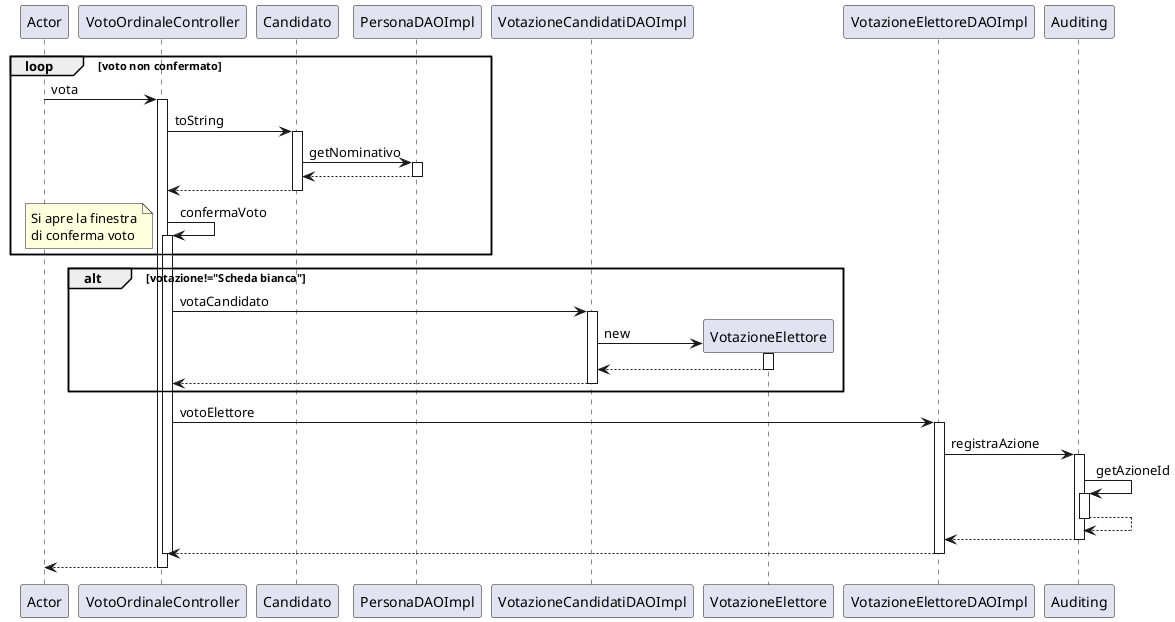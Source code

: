 @startuml
loop voto non confermato
participant Actor
Actor -> VotoOrdinaleController : vota
    activate VotoOrdinaleController
    VotoOrdinaleController -> Candidato : toString
    activate Candidato
    Candidato -> PersonaDAOImpl : getNominativo
    activate PersonaDAOImpl
    PersonaDAOImpl --> Candidato
    deactivate PersonaDAOImpl
    Candidato --> VotoOrdinaleController
    deactivate Candidato
    VotoOrdinaleController -> VotoOrdinaleController : confermaVoto
    note left
        Si apre la finestra
        di conferma voto
    end note
    activate VotoOrdinaleController
end
alt votazione!="Scheda bianca"
    VotoOrdinaleController -> VotazioneCandidatiDAOImpl : votaCandidato
    activate VotazioneCandidatiDAOImpl
    create VotazioneElettore
    VotazioneCandidatiDAOImpl -> VotazioneElettore : new
    activate VotazioneElettore
    VotazioneElettore --> VotazioneCandidatiDAOImpl
    deactivate VotazioneElettore
    VotazioneCandidatiDAOImpl --> VotoOrdinaleController
    deactivate VotazioneCandidatiDAOImpl
end
VotoOrdinaleController -> VotazioneElettoreDAOImpl : votoElettore
activate VotazioneElettoreDAOImpl
VotazioneElettoreDAOImpl -> Auditing : registraAzione
activate Auditing
Auditing -> Auditing : getAzioneId
activate Auditing
Auditing --> Auditing
deactivate Auditing
Auditing --> VotazioneElettoreDAOImpl
deactivate Auditing
VotazioneElettoreDAOImpl --> VotoOrdinaleController
deactivate VotazioneElettoreDAOImpl
deactivate VotoOrdinaleController
VotoOrdinaleController --> Actor
deactivate VotoOrdinaleController


@enduml